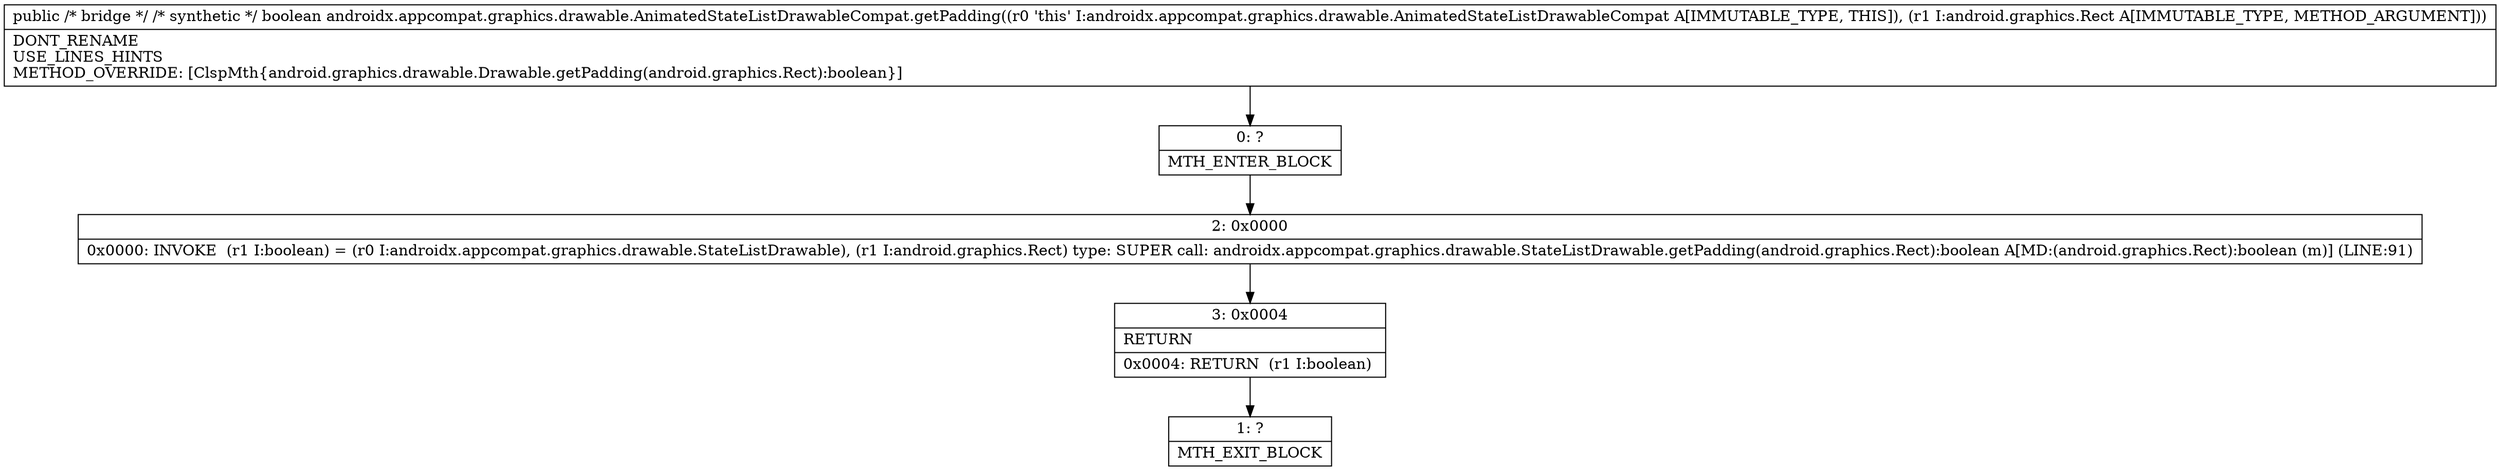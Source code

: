 digraph "CFG forandroidx.appcompat.graphics.drawable.AnimatedStateListDrawableCompat.getPadding(Landroid\/graphics\/Rect;)Z" {
Node_0 [shape=record,label="{0\:\ ?|MTH_ENTER_BLOCK\l}"];
Node_2 [shape=record,label="{2\:\ 0x0000|0x0000: INVOKE  (r1 I:boolean) = (r0 I:androidx.appcompat.graphics.drawable.StateListDrawable), (r1 I:android.graphics.Rect) type: SUPER call: androidx.appcompat.graphics.drawable.StateListDrawable.getPadding(android.graphics.Rect):boolean A[MD:(android.graphics.Rect):boolean (m)] (LINE:91)\l}"];
Node_3 [shape=record,label="{3\:\ 0x0004|RETURN\l|0x0004: RETURN  (r1 I:boolean) \l}"];
Node_1 [shape=record,label="{1\:\ ?|MTH_EXIT_BLOCK\l}"];
MethodNode[shape=record,label="{public \/* bridge *\/ \/* synthetic *\/ boolean androidx.appcompat.graphics.drawable.AnimatedStateListDrawableCompat.getPadding((r0 'this' I:androidx.appcompat.graphics.drawable.AnimatedStateListDrawableCompat A[IMMUTABLE_TYPE, THIS]), (r1 I:android.graphics.Rect A[IMMUTABLE_TYPE, METHOD_ARGUMENT]))  | DONT_RENAME\lUSE_LINES_HINTS\lMETHOD_OVERRIDE: [ClspMth\{android.graphics.drawable.Drawable.getPadding(android.graphics.Rect):boolean\}]\l}"];
MethodNode -> Node_0;Node_0 -> Node_2;
Node_2 -> Node_3;
Node_3 -> Node_1;
}

